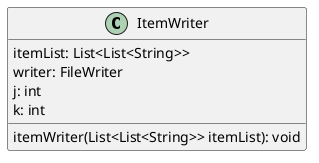 @startuml

class ItemWriter {
    itemList: List<List<String>>
    writer: FileWriter
    j: int
    k: int

    {method} itemWriter(List<List<String>> itemList): void
}

@enduml